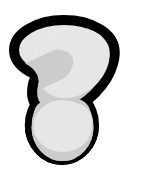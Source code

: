 <mxfile version="24.6.0" type="device" pages="2">
  <diagram name="Trang-1" id="KmXyvrtMBiJaHTbJwQbv">
    <mxGraphModel dx="222" dy="131" grid="1" gridSize="10" guides="1" tooltips="1" connect="1" arrows="1" fold="1" page="1" pageScale="1" pageWidth="827" pageHeight="1169" math="0" shadow="0">
      <root>
        <mxCell id="0" />
        <mxCell id="1" parent="0" />
        <mxCell id="fZh8Fln8KoHMBbHnGHD8-1" value="" style="shape=cylinder3;whiteSpace=wrap;html=1;boundedLbl=1;backgroundOutline=1;size=27.002;strokeColor=#FFFFFF;" vertex="1" parent="1">
          <mxGeometry x="472" y="581" width="45" height="75" as="geometry" />
        </mxCell>
        <mxCell id="fZh8Fln8KoHMBbHnGHD8-2" value="" style="ellipse;whiteSpace=wrap;html=1;rotation=-45;strokeColor=#FFFFFF;" vertex="1" parent="1">
          <mxGeometry x="470" y="586.73" width="60" height="40" as="geometry" />
        </mxCell>
        <mxCell id="fZh8Fln8KoHMBbHnGHD8-3" value="" style="ellipse;whiteSpace=wrap;html=1;strokeColor=#FFFFFF;" vertex="1" parent="1">
          <mxGeometry x="466" y="576" width="60" height="40" as="geometry" />
        </mxCell>
        <mxCell id="fZh8Fln8KoHMBbHnGHD8-4" value="" style="shape=cylinder3;whiteSpace=wrap;html=1;boundedLbl=1;backgroundOutline=1;size=36.992;strokeWidth=5;fillColor=#E6E6E6;" vertex="1" parent="1">
          <mxGeometry x="477.9" y="614.73" width="32.1" height="35.27" as="geometry" />
        </mxCell>
        <mxCell id="fZh8Fln8KoHMBbHnGHD8-5" value="" style="shape=cylinder3;whiteSpace=wrap;html=1;boundedLbl=1;backgroundOutline=1;size=31.566;strokeColor=#CCCCCC;fillColor=#CCCCCC;" vertex="1" parent="1">
          <mxGeometry x="479.27" y="616.73" width="30" height="33.27" as="geometry" />
        </mxCell>
        <mxCell id="fZh8Fln8KoHMBbHnGHD8-6" value="" style="ellipse;whiteSpace=wrap;html=1;rotation=0;strokeWidth=5;fillColor=#E6E6E6;" vertex="1" parent="1">
          <mxGeometry x="470" y="580" width="50" height="30" as="geometry" />
        </mxCell>
        <mxCell id="fZh8Fln8KoHMBbHnGHD8-7" value="" style="ellipse;whiteSpace=wrap;html=1;rotation=-225;strokeWidth=5;fillColor=#CCCCCC;" vertex="1" parent="1">
          <mxGeometry x="474.69" y="591.28" width="50" height="30" as="geometry" />
        </mxCell>
        <mxCell id="fZh8Fln8KoHMBbHnGHD8-8" value="" style="ellipse;whiteSpace=wrap;html=1;rotation=-220;strokeWidth=0;strokeColor=#FFFFFF;fillColor=#E6E6E6;" vertex="1" parent="1">
          <mxGeometry x="480.06" y="586.73" width="39.27" height="30" as="geometry" />
        </mxCell>
        <mxCell id="fZh8Fln8KoHMBbHnGHD8-9" value="" style="ellipse;whiteSpace=wrap;html=1;rotation=-20;strokeWidth=0;strokeColor=#FFFFFF;fillColor=#E6E6E6;" vertex="1" parent="1">
          <mxGeometry x="478.9" y="584.06" width="37.26" height="26.94" as="geometry" />
        </mxCell>
        <mxCell id="fZh8Fln8KoHMBbHnGHD8-10" value="" style="shape=dataStorage;whiteSpace=wrap;html=1;fixedSize=1;rotation=-205;size=3;strokeWidth=0;fillColor=#CCCCCC;strokeColor=#E6E6E6;" vertex="1" parent="1">
          <mxGeometry x="477.48" y="596" width="22.65" height="15" as="geometry" />
        </mxCell>
        <mxCell id="fZh8Fln8KoHMBbHnGHD8-11" value="" style="shape=xor;whiteSpace=wrap;html=1;rotation=-80;strokeWidth=0;strokeColor=#E6E6E6;fillColor=#E6E6E6;" vertex="1" parent="1">
          <mxGeometry x="488.9" y="584.73" width="10" height="14.91" as="geometry" />
        </mxCell>
        <mxCell id="fZh8Fln8KoHMBbHnGHD8-12" value="" style="shape=xor;whiteSpace=wrap;html=1;rotation=30;strokeWidth=0;strokeColor=#E6E6E6;fillColor=#E6E6E6;" vertex="1" parent="1">
          <mxGeometry x="495.13" y="599.09" width="10" height="14.91" as="geometry" />
        </mxCell>
        <mxCell id="fZh8Fln8KoHMBbHnGHD8-13" value="" style="rounded=1;whiteSpace=wrap;html=1;rotation=-75;arcSize=41;strokeColor=#CCCCCC;fillColor=#CCCCCC;" vertex="1" parent="1">
          <mxGeometry x="479.71" y="621.28" width="16.19" height="15.72" as="geometry" />
        </mxCell>
        <mxCell id="fZh8Fln8KoHMBbHnGHD8-14" value="" style="rounded=1;whiteSpace=wrap;html=1;rotation=-90;arcSize=50;strokeColor=#CCCCCC;fillColor=#CCCCCC;" vertex="1" parent="1">
          <mxGeometry x="491.8" y="621.8" width="17.79" height="14.28" as="geometry" />
        </mxCell>
        <mxCell id="fZh8Fln8KoHMBbHnGHD8-15" value="" style="rounded=1;whiteSpace=wrap;html=1;rotation=-105;arcSize=50;strokeColor=#E6E6E6;fillColor=#E6E6E6;" vertex="1" parent="1">
          <mxGeometry x="492.4" y="622.28" width="16.19" height="16" as="geometry" />
        </mxCell>
        <mxCell id="fZh8Fln8KoHMBbHnGHD8-16" value="" style="ellipse;whiteSpace=wrap;html=1;strokeColor=#E6E6E6;strokeWidth=10;fillColor=#E6E6E6;" vertex="1" parent="1">
          <mxGeometry x="484.71" y="625" width="19.29" height="16" as="geometry" />
        </mxCell>
      </root>
    </mxGraphModel>
  </diagram>
  <diagram id="feGoxwnooRRFJwxW6jpZ" name="Trang-2">
    <mxGraphModel dx="266" dy="157" grid="1" gridSize="10" guides="1" tooltips="1" connect="1" arrows="1" fold="1" page="1" pageScale="1" pageWidth="827" pageHeight="1169" math="0" shadow="0">
      <root>
        <mxCell id="0" />
        <mxCell id="1" parent="0" />
        <mxCell id="k0Wl8Wr35U8P_0JrtDzD-75" value="" style="shape=cylinder3;whiteSpace=wrap;html=1;boundedLbl=1;backgroundOutline=1;size=27.002;strokeColor=#FFFFFF;" vertex="1" parent="1">
          <mxGeometry x="472" y="581" width="45" height="75" as="geometry" />
        </mxCell>
        <mxCell id="k0Wl8Wr35U8P_0JrtDzD-73" value="" style="ellipse;whiteSpace=wrap;html=1;rotation=-45;strokeColor=#FFFFFF;" vertex="1" parent="1">
          <mxGeometry x="470" y="586.73" width="60" height="40" as="geometry" />
        </mxCell>
        <mxCell id="k0Wl8Wr35U8P_0JrtDzD-71" value="" style="ellipse;whiteSpace=wrap;html=1;strokeColor=#FFFFFF;" vertex="1" parent="1">
          <mxGeometry x="466" y="576" width="60" height="40" as="geometry" />
        </mxCell>
        <mxCell id="k0Wl8Wr35U8P_0JrtDzD-36" value="" style="shape=cylinder3;whiteSpace=wrap;html=1;boundedLbl=1;backgroundOutline=1;size=36.992;strokeWidth=5;fillColor=#E6E6E6;" vertex="1" parent="1">
          <mxGeometry x="477.9" y="614.73" width="32.1" height="35.27" as="geometry" />
        </mxCell>
        <mxCell id="k0Wl8Wr35U8P_0JrtDzD-53" value="" style="shape=cylinder3;whiteSpace=wrap;html=1;boundedLbl=1;backgroundOutline=1;size=31.566;strokeColor=#E6E6E6;fillColor=#E6E6E6;" vertex="1" parent="1">
          <mxGeometry x="479.27" y="616.73" width="30" height="33.27" as="geometry" />
        </mxCell>
        <mxCell id="k0Wl8Wr35U8P_0JrtDzD-12" value="" style="ellipse;whiteSpace=wrap;html=1;rotation=0;strokeWidth=5;" vertex="1" parent="1">
          <mxGeometry x="470" y="580" width="50" height="30" as="geometry" />
        </mxCell>
        <mxCell id="k0Wl8Wr35U8P_0JrtDzD-14" value="" style="ellipse;whiteSpace=wrap;html=1;rotation=-225;strokeWidth=5;fillColor=#E6E6E6;" vertex="1" parent="1">
          <mxGeometry x="474.69" y="591.28" width="50" height="30" as="geometry" />
        </mxCell>
        <mxCell id="k0Wl8Wr35U8P_0JrtDzD-29" value="" style="ellipse;whiteSpace=wrap;html=1;rotation=-220;strokeWidth=0;strokeColor=#FFFFFF;" vertex="1" parent="1">
          <mxGeometry x="480.06" y="586.73" width="39.27" height="30" as="geometry" />
        </mxCell>
        <mxCell id="k0Wl8Wr35U8P_0JrtDzD-22" value="" style="ellipse;whiteSpace=wrap;html=1;rotation=-20;strokeWidth=0;strokeColor=#FFFFFF;" vertex="1" parent="1">
          <mxGeometry x="478.9" y="584.06" width="37.26" height="26.94" as="geometry" />
        </mxCell>
        <mxCell id="k0Wl8Wr35U8P_0JrtDzD-3" value="" style="rounded=1;whiteSpace=wrap;html=1;strokeWidth=0;strokeColor=#FFFFFF;" vertex="1" parent="1">
          <mxGeometry x="250" y="600" width="80" height="90" as="geometry" />
        </mxCell>
        <mxCell id="eMNlcCawG-gdyvEapOKU-4" value="" style="rounded=0;whiteSpace=wrap;html=1;strokeWidth=10;fillColor=#4A0B0B;" parent="1" vertex="1">
          <mxGeometry x="90" y="230" width="120" height="20" as="geometry" />
        </mxCell>
        <mxCell id="eMNlcCawG-gdyvEapOKU-2" value="" style="rounded=0;whiteSpace=wrap;html=1;strokeWidth=10;strokeColor=#00CC00;fillColor=#00CC00;" parent="1" vertex="1">
          <mxGeometry x="90" y="170" width="120" height="60" as="geometry" />
        </mxCell>
        <mxCell id="eMNlcCawG-gdyvEapOKU-1" value="" style="rounded=0;whiteSpace=wrap;html=1;strokeWidth=10;fillColor=#FFF2CC;" parent="1" vertex="1">
          <mxGeometry x="120" y="90" width="100" height="90" as="geometry" />
        </mxCell>
        <mxCell id="eMNlcCawG-gdyvEapOKU-3" value="" style="rounded=0;whiteSpace=wrap;html=1;strokeWidth=10;fillColor=#FFF2CC;" parent="1" vertex="1">
          <mxGeometry x="70" y="170" width="20" height="20" as="geometry" />
        </mxCell>
        <mxCell id="eMNlcCawG-gdyvEapOKU-5" value="" style="rounded=0;whiteSpace=wrap;html=1;strokeWidth=10;" parent="1" vertex="1">
          <mxGeometry x="130" y="230" width="40" height="10" as="geometry" />
        </mxCell>
        <mxCell id="eMNlcCawG-gdyvEapOKU-8" value="" style="rounded=0;whiteSpace=wrap;html=1;strokeWidth=10;strokeColor=#CCCCCC;" parent="1" vertex="1">
          <mxGeometry x="170" y="135" width="10" height="10" as="geometry" />
        </mxCell>
        <mxCell id="eMNlcCawG-gdyvEapOKU-9" value="" style="rounded=0;whiteSpace=wrap;html=1;strokeWidth=10;strokeColor=#CCCCCC;" parent="1" vertex="1">
          <mxGeometry x="130" y="145" width="10" height="10" as="geometry" />
        </mxCell>
        <mxCell id="eMNlcCawG-gdyvEapOKU-10" value="" style="rounded=0;whiteSpace=wrap;html=1;strokeWidth=10;strokeColor=#CCCCCC;fillColor=#CCCCCC;" parent="1" vertex="1">
          <mxGeometry x="130" y="100" width="80" height="40" as="geometry" />
        </mxCell>
        <mxCell id="eMNlcCawG-gdyvEapOKU-6" value="" style="rounded=0;whiteSpace=wrap;html=1;strokeWidth=10;" parent="1" vertex="1">
          <mxGeometry x="150" y="150" width="10" height="10" as="geometry" />
        </mxCell>
        <mxCell id="eMNlcCawG-gdyvEapOKU-7" value="" style="rounded=0;whiteSpace=wrap;html=1;strokeWidth=10;" parent="1" vertex="1">
          <mxGeometry x="190" y="150" width="10" height="10" as="geometry" />
        </mxCell>
        <mxCell id="eMNlcCawG-gdyvEapOKU-14" value="" style="rounded=0;whiteSpace=wrap;html=1;strokeWidth=10;fillColor=#FFF2CC;strokeColor=#FFF2CC;" parent="1" vertex="1">
          <mxGeometry x="120" y="170" width="80" height="10" as="geometry" />
        </mxCell>
        <mxCell id="xKRiNU9c1j8Aajxr6qd6-1" value="" style="rounded=0;whiteSpace=wrap;html=1;strokeColor=default;strokeWidth=10;" parent="1" vertex="1">
          <mxGeometry x="390" y="80" width="100" height="100" as="geometry" />
        </mxCell>
        <mxCell id="xKRiNU9c1j8Aajxr6qd6-2" value="" style="rhombus;whiteSpace=wrap;html=1;strokeWidth=10;rotation=15;" parent="1" vertex="1">
          <mxGeometry x="280" y="410" width="60" height="60" as="geometry" />
        </mxCell>
        <mxCell id="xKRiNU9c1j8Aajxr6qd6-3" value="" style="rhombus;whiteSpace=wrap;html=1;strokeWidth=10;rotation=15;" parent="1" vertex="1">
          <mxGeometry x="290" y="430" width="10" height="10" as="geometry" />
        </mxCell>
        <mxCell id="k0Wl8Wr35U8P_0JrtDzD-1" value="" style="rounded=1;whiteSpace=wrap;html=1;strokeWidth=5;fillColor=#E6E6E6;" vertex="1" parent="1">
          <mxGeometry x="260" y="610" width="30" height="70" as="geometry" />
        </mxCell>
        <mxCell id="k0Wl8Wr35U8P_0JrtDzD-2" value="" style="rounded=1;whiteSpace=wrap;html=1;strokeWidth=5;fillColor=#E6E6E6;" vertex="1" parent="1">
          <mxGeometry x="290" y="610" width="30" height="70" as="geometry" />
        </mxCell>
        <mxCell id="k0Wl8Wr35U8P_0JrtDzD-6" value="" style="ellipse;whiteSpace=wrap;html=1;aspect=fixed;" vertex="1" parent="1">
          <mxGeometry x="560" y="490" width="80" height="80" as="geometry" />
        </mxCell>
        <mxCell id="k0Wl8Wr35U8P_0JrtDzD-7" value="" style="rounded=1;whiteSpace=wrap;html=1;strokeWidth=0;arcSize=23;strokeColor=#FFFFFF;" vertex="1" parent="1">
          <mxGeometry x="292.5" y="610" width="25" height="60" as="geometry" />
        </mxCell>
        <mxCell id="k0Wl8Wr35U8P_0JrtDzD-8" value="" style="rounded=1;whiteSpace=wrap;html=1;strokeWidth=0;arcSize=23;strokeColor=#FFFFFF;" vertex="1" parent="1">
          <mxGeometry x="262.5" y="610" width="25" height="60" as="geometry" />
        </mxCell>
        <mxCell id="k0Wl8Wr35U8P_0JrtDzD-11" value="" style="shape=xor;whiteSpace=wrap;html=1;" vertex="1" parent="1">
          <mxGeometry x="600" y="585" width="60" height="50" as="geometry" />
        </mxCell>
        <mxCell id="k0Wl8Wr35U8P_0JrtDzD-13" value="" style="ellipse;whiteSpace=wrap;html=1;rotation=-30;" vertex="1" parent="1">
          <mxGeometry x="580" y="670" width="120" height="80" as="geometry" />
        </mxCell>
        <mxCell id="k0Wl8Wr35U8P_0JrtDzD-19" value="" style="shape=dataStorage;whiteSpace=wrap;html=1;fixedSize=1;rotation=-205;size=3;strokeWidth=0;fillColor=#E6E6E6;strokeColor=#E6E6E6;" vertex="1" parent="1">
          <mxGeometry x="477.48" y="596" width="22.65" height="15" as="geometry" />
        </mxCell>
        <mxCell id="k0Wl8Wr35U8P_0JrtDzD-32" value="" style="shape=xor;whiteSpace=wrap;html=1;rotation=-80;strokeWidth=0;strokeColor=#FFFFFF;" vertex="1" parent="1">
          <mxGeometry x="488.9" y="584.73" width="10" height="14.91" as="geometry" />
        </mxCell>
        <mxCell id="k0Wl8Wr35U8P_0JrtDzD-33" value="" style="shape=xor;whiteSpace=wrap;html=1;rotation=30;strokeWidth=0;strokeColor=#FFFFFF;" vertex="1" parent="1">
          <mxGeometry x="495.13" y="599.09" width="10" height="14.91" as="geometry" />
        </mxCell>
        <mxCell id="k0Wl8Wr35U8P_0JrtDzD-59" value="" style="rounded=1;whiteSpace=wrap;html=1;rotation=-75;arcSize=41;strokeColor=#E6E6E6;fillColor=#E6E6E6;" vertex="1" parent="1">
          <mxGeometry x="479.71" y="621.28" width="16.19" height="15.72" as="geometry" />
        </mxCell>
        <mxCell id="k0Wl8Wr35U8P_0JrtDzD-60" value="" style="rounded=1;whiteSpace=wrap;html=1;rotation=-90;arcSize=50;strokeColor=#E6E6E6;fillColor=#E6E6E6;" vertex="1" parent="1">
          <mxGeometry x="491.8" y="621.8" width="17.79" height="14.28" as="geometry" />
        </mxCell>
        <mxCell id="k0Wl8Wr35U8P_0JrtDzD-62" value="" style="rounded=1;whiteSpace=wrap;html=1;rotation=-105;arcSize=50;strokeColor=#E6E6E6;fillColor=#E6E6E6;" vertex="1" parent="1">
          <mxGeometry x="492.4" y="622.28" width="16.19" height="16" as="geometry" />
        </mxCell>
        <mxCell id="k0Wl8Wr35U8P_0JrtDzD-68" value="" style="ellipse;whiteSpace=wrap;html=1;strokeColor=#FFFFFF;strokeWidth=10;" vertex="1" parent="1">
          <mxGeometry x="484.71" y="625" width="19.29" height="16" as="geometry" />
        </mxCell>
      </root>
    </mxGraphModel>
  </diagram>
</mxfile>
